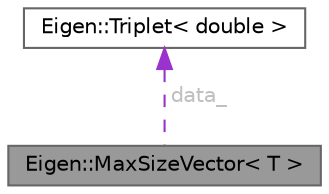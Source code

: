 digraph "Eigen::MaxSizeVector&lt; T &gt;"
{
 // LATEX_PDF_SIZE
  bgcolor="transparent";
  edge [fontname=Helvetica,fontsize=10,labelfontname=Helvetica,labelfontsize=10];
  node [fontname=Helvetica,fontsize=10,shape=box,height=0.2,width=0.4];
  Node1 [id="Node000001",label="Eigen::MaxSizeVector\< T \>",height=0.2,width=0.4,color="gray40", fillcolor="grey60", style="filled", fontcolor="black",tooltip="The MaxSizeVector class."];
  Node2 -> Node1 [id="edge1_Node000001_Node000002",dir="back",color="darkorchid3",style="dashed",tooltip=" ",label=" data_",fontcolor="grey" ];
  Node2 [id="Node000002",label="Eigen::Triplet\< double \>",height=0.2,width=0.4,color="gray40", fillcolor="white", style="filled",URL="$class_eigen_1_1_triplet.html",tooltip=" "];
}
